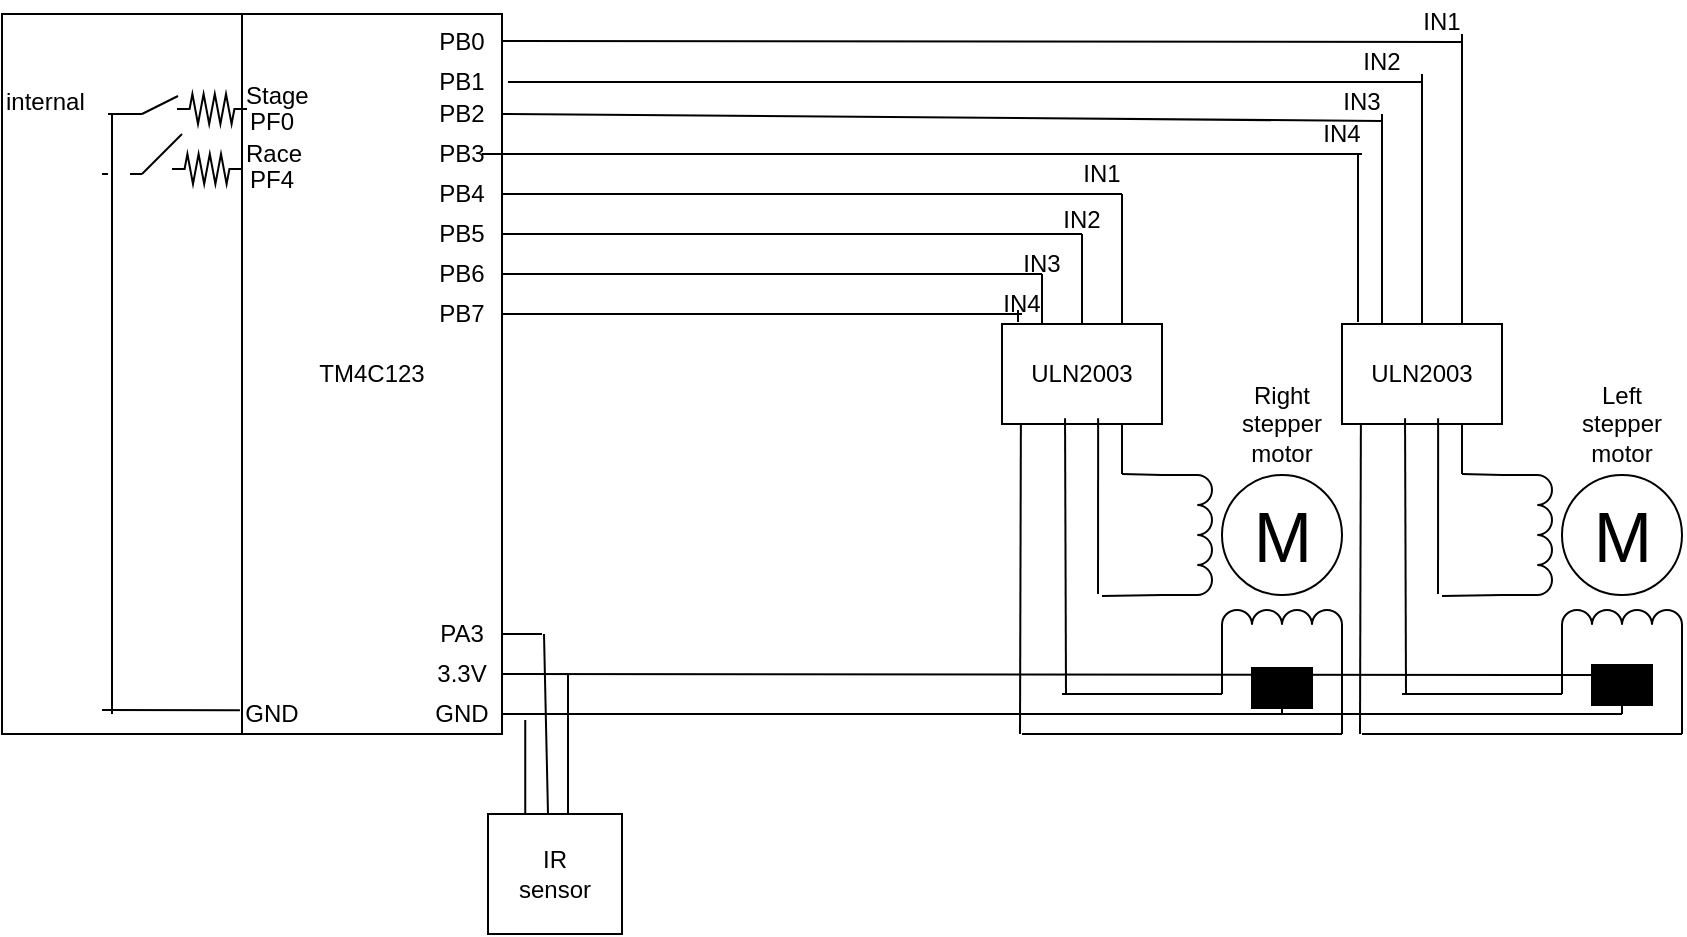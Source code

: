 <mxfile version="12.4.1" type="device" pages="1"><diagram id="o29RMYiCtUYOhv6MdNEa" name="Page-1"><mxGraphModel dx="868" dy="569" grid="1" gridSize="10" guides="1" tooltips="1" connect="1" arrows="1" fold="1" page="1" pageScale="1" pageWidth="850" pageHeight="1100" math="0" shadow="0"><root><mxCell id="0"/><mxCell id="1" parent="0"/><mxCell id="Y6CuXWAwBOsNfBK1pVzs-1" value="TM4C123" style="rounded=0;whiteSpace=wrap;html=1;" parent="1" vertex="1"><mxGeometry x="120" y="40" width="130" height="360" as="geometry"/></mxCell><mxCell id="Y6CuXWAwBOsNfBK1pVzs-2" value="PB2" style="text;html=1;strokeColor=none;fillColor=none;align=center;verticalAlign=middle;whiteSpace=wrap;rounded=0;" parent="1" vertex="1"><mxGeometry x="210" y="80" width="40" height="20" as="geometry"/></mxCell><mxCell id="Y6CuXWAwBOsNfBK1pVzs-3" value="PB3" style="text;html=1;strokeColor=none;fillColor=none;align=center;verticalAlign=middle;whiteSpace=wrap;rounded=0;" parent="1" vertex="1"><mxGeometry x="210" y="100" width="40" height="20" as="geometry"/></mxCell><mxCell id="Y6CuXWAwBOsNfBK1pVzs-5" value="PB4" style="text;html=1;strokeColor=none;fillColor=none;align=center;verticalAlign=middle;whiteSpace=wrap;rounded=0;" parent="1" vertex="1"><mxGeometry x="210" y="120" width="40" height="20" as="geometry"/></mxCell><mxCell id="Y6CuXWAwBOsNfBK1pVzs-7" value="PB5" style="text;html=1;strokeColor=none;fillColor=none;align=center;verticalAlign=middle;whiteSpace=wrap;rounded=0;" parent="1" vertex="1"><mxGeometry x="210" y="140" width="40" height="20" as="geometry"/></mxCell><mxCell id="Y6CuXWAwBOsNfBK1pVzs-9" value="PB6" style="text;html=1;strokeColor=none;fillColor=none;align=center;verticalAlign=middle;whiteSpace=wrap;rounded=0;" parent="1" vertex="1"><mxGeometry x="210" y="160" width="40" height="20" as="geometry"/></mxCell><mxCell id="Y6CuXWAwBOsNfBK1pVzs-11" value="PB7" style="text;html=1;strokeColor=none;fillColor=none;align=center;verticalAlign=middle;whiteSpace=wrap;rounded=0;" parent="1" vertex="1"><mxGeometry x="210" y="180" width="40" height="20" as="geometry"/></mxCell><mxCell id="Y6CuXWAwBOsNfBK1pVzs-37" value="" style="endArrow=none;html=1;exitX=0.75;exitY=1;exitDx=0;exitDy=0;" parent="1" edge="1" source="q-MMzDwfRwrEE_sv1jLv-83"><mxGeometry width="50" height="50" relative="1" as="geometry"><mxPoint x="690" y="90" as="sourcePoint"/><mxPoint x="250" y="90" as="targetPoint"/></mxGeometry></mxCell><mxCell id="Y6CuXWAwBOsNfBK1pVzs-42" value="" style="endArrow=none;html=1;" parent="1" edge="1" source="q-MMzDwfRwrEE_sv1jLv-85"><mxGeometry width="50" height="50" relative="1" as="geometry"><mxPoint x="240" y="110" as="sourcePoint"/><mxPoint x="680" y="110" as="targetPoint"/></mxGeometry></mxCell><mxCell id="Y6CuXWAwBOsNfBK1pVzs-43" value="" style="endArrow=none;html=1;entryX=1;entryY=0.5;entryDx=0;entryDy=0;" parent="1" target="Y6CuXWAwBOsNfBK1pVzs-5" edge="1"><mxGeometry width="50" height="50" relative="1" as="geometry"><mxPoint x="560" y="130" as="sourcePoint"/><mxPoint x="170" y="440" as="targetPoint"/></mxGeometry></mxCell><mxCell id="Y6CuXWAwBOsNfBK1pVzs-45" value="" style="endArrow=none;html=1;entryX=1;entryY=0.5;entryDx=0;entryDy=0;" parent="1" target="Y6CuXWAwBOsNfBK1pVzs-7" edge="1"><mxGeometry width="50" height="50" relative="1" as="geometry"><mxPoint x="540" y="150" as="sourcePoint"/><mxPoint x="170" y="580" as="targetPoint"/></mxGeometry></mxCell><mxCell id="Y6CuXWAwBOsNfBK1pVzs-46" value="" style="endArrow=none;html=1;entryX=1;entryY=0.5;entryDx=0;entryDy=0;" parent="1" target="Y6CuXWAwBOsNfBK1pVzs-9" edge="1"><mxGeometry width="50" height="50" relative="1" as="geometry"><mxPoint x="520" y="170" as="sourcePoint"/><mxPoint x="170" y="580" as="targetPoint"/></mxGeometry></mxCell><mxCell id="Y6CuXWAwBOsNfBK1pVzs-47" value="" style="endArrow=none;html=1;entryX=1;entryY=0.5;entryDx=0;entryDy=0;" parent="1" target="Y6CuXWAwBOsNfBK1pVzs-11" edge="1"><mxGeometry width="50" height="50" relative="1" as="geometry"><mxPoint x="510" y="190" as="sourcePoint"/><mxPoint x="170" y="580" as="targetPoint"/></mxGeometry></mxCell><mxCell id="Y6CuXWAwBOsNfBK1pVzs-57" value="PF0" style="text;html=1;strokeColor=none;fillColor=none;align=center;verticalAlign=middle;whiteSpace=wrap;rounded=0;" parent="1" vertex="1"><mxGeometry x="95" y="83.5" width="80" height="20" as="geometry"/></mxCell><mxCell id="Y6CuXWAwBOsNfBK1pVzs-63" value="3.3V" style="text;html=1;strokeColor=none;fillColor=none;align=center;verticalAlign=middle;whiteSpace=wrap;rounded=0;" parent="1" vertex="1"><mxGeometry x="210" y="360" width="40" height="20" as="geometry"/></mxCell><mxCell id="Y6CuXWAwBOsNfBK1pVzs-64" value="GND" style="text;html=1;strokeColor=none;fillColor=none;align=center;verticalAlign=middle;whiteSpace=wrap;rounded=0;" parent="1" vertex="1"><mxGeometry x="210" y="380" width="40" height="20" as="geometry"/></mxCell><mxCell id="Y6CuXWAwBOsNfBK1pVzs-65" value="" style="endArrow=none;html=1;entryX=1;entryY=0.5;entryDx=0;entryDy=0;" parent="1" target="Y6CuXWAwBOsNfBK1pVzs-64" edge="1"><mxGeometry width="50" height="50" relative="1" as="geometry"><mxPoint x="810" y="390" as="sourcePoint"/><mxPoint x="170" y="460" as="targetPoint"/></mxGeometry></mxCell><mxCell id="Y6CuXWAwBOsNfBK1pVzs-69" value="" style="endArrow=none;html=1;entryX=1;entryY=0.5;entryDx=0;entryDy=0;exitX=0.25;exitY=0;exitDx=0;exitDy=0;" parent="1" source="q-MMzDwfRwrEE_sv1jLv-50" target="Y6CuXWAwBOsNfBK1pVzs-63" edge="1"><mxGeometry width="50" height="50" relative="1" as="geometry"><mxPoint x="790" y="370" as="sourcePoint"/><mxPoint x="170" y="490" as="targetPoint"/></mxGeometry></mxCell><mxCell id="Y6CuXWAwBOsNfBK1pVzs-91" value="" style="rounded=0;whiteSpace=wrap;html=1;" parent="1" vertex="1"><mxGeometry y="40" width="120" height="360" as="geometry"/></mxCell><mxCell id="Y6CuXWAwBOsNfBK1pVzs-96" value="" style="endArrow=none;html=1;entryX=1;entryY=0.5;entryDx=0;entryDy=0;entryPerimeter=0;" parent="1" edge="1"><mxGeometry width="50" height="50" relative="1" as="geometry"><mxPoint x="55" y="390" as="sourcePoint"/><mxPoint x="55" y="130" as="targetPoint"/></mxGeometry></mxCell><mxCell id="Y6CuXWAwBOsNfBK1pVzs-97" value="" style="endArrow=none;html=1;entryX=1;entryY=0.5;entryDx=0;entryDy=0;entryPerimeter=0;" parent="1" edge="1"><mxGeometry width="50" height="50" relative="1" as="geometry"><mxPoint x="55" y="130" as="sourcePoint"/><mxPoint x="55" y="105" as="targetPoint"/></mxGeometry></mxCell><mxCell id="Y6CuXWAwBOsNfBK1pVzs-98" value="" style="endArrow=none;html=1;entryX=-0.008;entryY=0.967;entryDx=0;entryDy=0;entryPerimeter=0;" parent="1" target="Y6CuXWAwBOsNfBK1pVzs-1" edge="1"><mxGeometry width="50" height="50" relative="1" as="geometry"><mxPoint x="50" y="388" as="sourcePoint"/><mxPoint x="50" y="490" as="targetPoint"/></mxGeometry></mxCell><mxCell id="Y6CuXWAwBOsNfBK1pVzs-99" value="GND" style="text;html=1;strokeColor=none;fillColor=none;align=center;verticalAlign=middle;whiteSpace=wrap;rounded=0;" parent="1" vertex="1"><mxGeometry x="115" y="380" width="40" height="20" as="geometry"/></mxCell><mxCell id="Y6CuXWAwBOsNfBK1pVzs-107" value="" style="pointerEvents=1;verticalLabelPosition=bottom;shadow=0;dashed=0;align=center;fillColor=#ffffff;html=1;verticalAlign=top;strokeWidth=1;shape=mxgraph.electrical.resistors.resistor_2;direction=west;" parent="1" vertex="1"><mxGeometry x="87.5" y="80" width="35" height="15" as="geometry"/></mxCell><mxCell id="Y6CuXWAwBOsNfBK1pVzs-108" value="" style="endArrow=none;html=1;entryX=0.986;entryY=0.933;entryDx=0;entryDy=0;entryPerimeter=0;" parent="1" target="Y6CuXWAwBOsNfBK1pVzs-107" edge="1"><mxGeometry width="50" height="50" relative="1" as="geometry"><mxPoint x="70" y="90" as="sourcePoint"/><mxPoint x="30" y="180" as="targetPoint"/></mxGeometry></mxCell><mxCell id="Y6CuXWAwBOsNfBK1pVzs-111" value="" style="endArrow=none;html=1;entryX=1;entryY=0.5;entryDx=0;entryDy=0;entryPerimeter=0;" parent="1" edge="1"><mxGeometry width="50" height="50" relative="1" as="geometry"><mxPoint x="55" y="90" as="sourcePoint"/><mxPoint x="55" y="105" as="targetPoint"/></mxGeometry></mxCell><mxCell id="Y6CuXWAwBOsNfBK1pVzs-121" value="internal" style="text;html=1;resizable=0;points=[];autosize=1;align=left;verticalAlign=top;spacingTop=-4;" parent="1" vertex="1"><mxGeometry y="73.5" width="50" height="20" as="geometry"/></mxCell><mxCell id="Y6CuXWAwBOsNfBK1pVzs-137" value="" style="shape=image;html=1;verticalAlign=top;verticalLabelPosition=bottom;labelBackgroundColor=#ffffff;imageAspect=0;aspect=fixed;image=https://cdn4.iconfinder.com/data/icons/ionicons/512/icon-ios7-circle-filled-128.png" parent="1" vertex="1"><mxGeometry x="46" y="83.5" width="14" height="14" as="geometry"/></mxCell><mxCell id="Y6CuXWAwBOsNfBK1pVzs-169" value="" style="endArrow=none;html=1;" parent="1" edge="1"><mxGeometry width="50" height="50" relative="1" as="geometry"><mxPoint x="53" y="90" as="sourcePoint"/><mxPoint x="70" y="90" as="targetPoint"/></mxGeometry></mxCell><mxCell id="a8KjUs7TpCF2aSpTLbVi-3" value="Stage" style="text;html=1;resizable=0;points=[];autosize=1;align=left;verticalAlign=top;spacingTop=-4;" parent="1" vertex="1"><mxGeometry x="120" y="70.5" width="50" height="20" as="geometry"/></mxCell><mxCell id="a8KjUs7TpCF2aSpTLbVi-8" value="" style="endArrow=none;html=1;" parent="1" source="a8KjUs7TpCF2aSpTLbVi-15" edge="1"><mxGeometry width="50" height="50" relative="1" as="geometry"><mxPoint x="53" y="120" as="sourcePoint"/><mxPoint x="70" y="120" as="targetPoint"/></mxGeometry></mxCell><mxCell id="a8KjUs7TpCF2aSpTLbVi-9" value="" style="endArrow=none;html=1;entryX=0.857;entryY=1.667;entryDx=0;entryDy=0;entryPerimeter=0;" parent="1" target="a8KjUs7TpCF2aSpTLbVi-10" edge="1"><mxGeometry width="50" height="50" relative="1" as="geometry"><mxPoint x="70" y="120" as="sourcePoint"/><mxPoint x="80" y="110" as="targetPoint"/></mxGeometry></mxCell><mxCell id="a8KjUs7TpCF2aSpTLbVi-10" value="" style="pointerEvents=1;verticalLabelPosition=bottom;shadow=0;dashed=0;align=center;fillColor=#ffffff;html=1;verticalAlign=top;strokeWidth=1;shape=mxgraph.electrical.resistors.resistor_2;direction=west;" parent="1" vertex="1"><mxGeometry x="85" y="110" width="35" height="15" as="geometry"/></mxCell><mxCell id="a8KjUs7TpCF2aSpTLbVi-11" value="PF4" style="text;html=1;strokeColor=none;fillColor=none;align=center;verticalAlign=middle;whiteSpace=wrap;rounded=0;" parent="1" vertex="1"><mxGeometry x="95" y="112.5" width="80" height="20" as="geometry"/></mxCell><mxCell id="a8KjUs7TpCF2aSpTLbVi-14" value="Race" style="text;html=1;resizable=0;points=[];autosize=1;align=left;verticalAlign=top;spacingTop=-4;" parent="1" vertex="1"><mxGeometry x="120" y="100" width="40" height="20" as="geometry"/></mxCell><mxCell id="a8KjUs7TpCF2aSpTLbVi-15" value="" style="shape=image;html=1;verticalAlign=top;verticalLabelPosition=bottom;labelBackgroundColor=#ffffff;imageAspect=0;aspect=fixed;image=https://cdn4.iconfinder.com/data/icons/ionicons/512/icon-ios7-circle-filled-128.png" parent="1" vertex="1"><mxGeometry x="50" y="113" width="14" height="14" as="geometry"/></mxCell><mxCell id="a8KjUs7TpCF2aSpTLbVi-16" value="" style="endArrow=none;html=1;" parent="1" target="a8KjUs7TpCF2aSpTLbVi-15" edge="1"><mxGeometry width="50" height="50" relative="1" as="geometry"><mxPoint x="53" y="120" as="sourcePoint"/><mxPoint x="70" y="120" as="targetPoint"/></mxGeometry></mxCell><mxCell id="a8KjUs7TpCF2aSpTLbVi-17" value="PB1" style="text;html=1;strokeColor=none;fillColor=none;align=center;verticalAlign=middle;whiteSpace=wrap;rounded=0;" parent="1" vertex="1"><mxGeometry x="210" y="63.5" width="40" height="20" as="geometry"/></mxCell><mxCell id="a8KjUs7TpCF2aSpTLbVi-18" value="PB0" style="text;html=1;strokeColor=none;fillColor=none;align=center;verticalAlign=middle;whiteSpace=wrap;rounded=0;" parent="1" vertex="1"><mxGeometry x="210" y="43.5" width="40" height="20" as="geometry"/></mxCell><mxCell id="a8KjUs7TpCF2aSpTLbVi-34" value="" style="endArrow=none;html=1;entryX=1.075;entryY=-0.3;entryDx=0;entryDy=0;entryPerimeter=0;" parent="1" target="Y6CuXWAwBOsNfBK1pVzs-2" edge="1"><mxGeometry width="50" height="50" relative="1" as="geometry"><mxPoint x="710" y="74" as="sourcePoint"/><mxPoint x="260" y="95" as="targetPoint"/></mxGeometry></mxCell><mxCell id="a8KjUs7TpCF2aSpTLbVi-35" value="" style="endArrow=none;html=1;entryX=1;entryY=0.5;entryDx=0;entryDy=0;" parent="1" target="a8KjUs7TpCF2aSpTLbVi-18" edge="1"><mxGeometry width="50" height="50" relative="1" as="geometry"><mxPoint x="730" y="54" as="sourcePoint"/><mxPoint x="263" y="84" as="targetPoint"/></mxGeometry></mxCell><mxCell id="wnAa3aUYtqZn4ynYhuG6-55" value="&lt;div&gt;IR&lt;/div&gt;&lt;div&gt;sensor&lt;br&gt;&lt;/div&gt;" style="rounded=0;whiteSpace=wrap;html=1;" parent="1" vertex="1"><mxGeometry x="243" y="440" width="67" height="60" as="geometry"/></mxCell><mxCell id="wnAa3aUYtqZn4ynYhuG6-56" value="PA3" style="text;html=1;strokeColor=none;fillColor=none;align=center;verticalAlign=middle;whiteSpace=wrap;rounded=0;" parent="1" vertex="1"><mxGeometry x="210" y="340" width="40" height="20" as="geometry"/></mxCell><mxCell id="wnAa3aUYtqZn4ynYhuG6-59" value="" style="endArrow=none;html=1;" parent="1" edge="1"><mxGeometry width="50" height="50" relative="1" as="geometry"><mxPoint x="283" y="370" as="sourcePoint"/><mxPoint x="283" y="440" as="targetPoint"/></mxGeometry></mxCell><mxCell id="wnAa3aUYtqZn4ynYhuG6-60" value="" style="endArrow=none;html=1;entryX=0.278;entryY=0.006;entryDx=0;entryDy=0;entryPerimeter=0;exitX=0.545;exitY=0.5;exitDx=0;exitDy=0;exitPerimeter=0;" parent="1" source="wnAa3aUYtqZn4ynYhuG6-63" edge="1" target="wnAa3aUYtqZn4ynYhuG6-55"><mxGeometry width="50" height="50" relative="1" as="geometry"><mxPoint x="260" y="390" as="sourcePoint"/><mxPoint x="261" y="438" as="targetPoint"/></mxGeometry></mxCell><mxCell id="wnAa3aUYtqZn4ynYhuG6-61" value="" style="shape=image;html=1;verticalAlign=top;verticalLabelPosition=bottom;labelBackgroundColor=#ffffff;imageAspect=0;aspect=fixed;image=https://cdn4.iconfinder.com/data/icons/ionicons/512/icon-ios7-circle-filled-128.png" parent="1" vertex="1"><mxGeometry x="279" y="363" width="14" height="14" as="geometry"/></mxCell><mxCell id="wnAa3aUYtqZn4ynYhuG6-62" value="" style="endArrow=none;html=1;" parent="1" target="wnAa3aUYtqZn4ynYhuG6-61" edge="1"><mxGeometry width="50" height="50" relative="1" as="geometry"><mxPoint x="283" y="370" as="sourcePoint"/><mxPoint x="283" y="440" as="targetPoint"/></mxGeometry></mxCell><mxCell id="wnAa3aUYtqZn4ynYhuG6-63" value="" style="shape=image;html=1;verticalAlign=top;verticalLabelPosition=bottom;labelBackgroundColor=#ffffff;imageAspect=0;aspect=fixed;image=https://cdn4.iconfinder.com/data/icons/ionicons/512/icon-ios7-circle-filled-128.png" parent="1" vertex="1"><mxGeometry x="254" y="386" width="14" height="14" as="geometry"/></mxCell><mxCell id="wnAa3aUYtqZn4ynYhuG6-65" value="" style="endArrow=none;html=1;" parent="1" edge="1"><mxGeometry width="50" height="50" relative="1" as="geometry"><mxPoint x="271" y="350" as="sourcePoint"/><mxPoint x="273" y="440" as="targetPoint"/></mxGeometry></mxCell><mxCell id="wnAa3aUYtqZn4ynYhuG6-66" value="" style="endArrow=none;html=1;exitX=1;exitY=0.5;exitDx=0;exitDy=0;" parent="1" source="wnAa3aUYtqZn4ynYhuG6-56" edge="1"><mxGeometry width="50" height="50" relative="1" as="geometry"><mxPoint x="40" y="540" as="sourcePoint"/><mxPoint x="270" y="350" as="targetPoint"/></mxGeometry></mxCell><mxCell id="q-MMzDwfRwrEE_sv1jLv-1" value="M" style="verticalLabelPosition=middle;shadow=0;dashed=0;align=center;html=1;verticalAlign=middle;strokeWidth=1;shape=ellipse;aspect=fixed;fontSize=35;" vertex="1" parent="1"><mxGeometry x="610" y="270.5" width="60" height="60" as="geometry"/></mxCell><mxCell id="q-MMzDwfRwrEE_sv1jLv-3" value="" style="pointerEvents=1;verticalLabelPosition=bottom;shadow=0;dashed=0;align=center;html=1;verticalAlign=top;shape=mxgraph.electrical.inductors.inductor;" vertex="1" parent="1"><mxGeometry x="610" y="338" width="60" height="25" as="geometry"/></mxCell><mxCell id="q-MMzDwfRwrEE_sv1jLv-4" value="" style="pointerEvents=1;verticalLabelPosition=bottom;shadow=0;dashed=0;align=center;html=1;verticalAlign=top;shape=mxgraph.electrical.inductors.inductor;direction=south;" vertex="1" parent="1"><mxGeometry x="580" y="270.5" width="25" height="60" as="geometry"/></mxCell><mxCell id="q-MMzDwfRwrEE_sv1jLv-8" value="ULN2003" style="rounded=0;whiteSpace=wrap;html=1;" vertex="1" parent="1"><mxGeometry x="500" y="195" width="80" height="50" as="geometry"/></mxCell><mxCell id="q-MMzDwfRwrEE_sv1jLv-10" value="" style="endArrow=none;html=1;entryX=0;entryY=1;entryDx=0;entryDy=0;entryPerimeter=0;" edge="1" parent="1" target="q-MMzDwfRwrEE_sv1jLv-4"><mxGeometry width="50" height="50" relative="1" as="geometry"><mxPoint x="560" y="270" as="sourcePoint"/><mxPoint x="30" y="520" as="targetPoint"/></mxGeometry></mxCell><mxCell id="q-MMzDwfRwrEE_sv1jLv-13" value="" style="endArrow=none;html=1;entryX=0.75;entryY=1;entryDx=0;entryDy=0;" edge="1" parent="1" target="q-MMzDwfRwrEE_sv1jLv-8"><mxGeometry width="50" height="50" relative="1" as="geometry"><mxPoint x="560" y="270" as="sourcePoint"/><mxPoint x="30" y="520" as="targetPoint"/></mxGeometry></mxCell><mxCell id="q-MMzDwfRwrEE_sv1jLv-14" value="" style="endArrow=none;html=1;exitX=0.25;exitY=0;exitDx=0;exitDy=0;" edge="1" parent="1" source="q-MMzDwfRwrEE_sv1jLv-8"><mxGeometry width="50" height="50" relative="1" as="geometry"><mxPoint x="-20" y="570" as="sourcePoint"/><mxPoint x="520" y="170" as="targetPoint"/></mxGeometry></mxCell><mxCell id="q-MMzDwfRwrEE_sv1jLv-15" value="" style="endArrow=none;html=1;exitX=0.5;exitY=0;exitDx=0;exitDy=0;" edge="1" parent="1" source="q-MMzDwfRwrEE_sv1jLv-8"><mxGeometry width="50" height="50" relative="1" as="geometry"><mxPoint x="540" y="189" as="sourcePoint"/><mxPoint x="540" y="150" as="targetPoint"/></mxGeometry></mxCell><mxCell id="q-MMzDwfRwrEE_sv1jLv-16" value="" style="endArrow=none;html=1;exitX=0.75;exitY=0;exitDx=0;exitDy=0;" edge="1" parent="1" source="q-MMzDwfRwrEE_sv1jLv-8"><mxGeometry width="50" height="50" relative="1" as="geometry"><mxPoint x="-20" y="570" as="sourcePoint"/><mxPoint x="560" y="130" as="targetPoint"/></mxGeometry></mxCell><mxCell id="q-MMzDwfRwrEE_sv1jLv-17" value="" style="endArrow=none;html=1;entryX=0.1;entryY=-0.14;entryDx=0;entryDy=0;entryPerimeter=0;" edge="1" parent="1" target="q-MMzDwfRwrEE_sv1jLv-8"><mxGeometry width="50" height="50" relative="1" as="geometry"><mxPoint x="508" y="194" as="sourcePoint"/><mxPoint x="30" y="520" as="targetPoint"/></mxGeometry></mxCell><mxCell id="q-MMzDwfRwrEE_sv1jLv-18" value="" style="endArrow=none;html=1;entryX=0.601;entryY=0.942;entryDx=0;entryDy=0;entryPerimeter=0;" edge="1" parent="1" target="q-MMzDwfRwrEE_sv1jLv-8"><mxGeometry width="50" height="50" relative="1" as="geometry"><mxPoint x="548" y="330" as="sourcePoint"/><mxPoint x="230" y="520" as="targetPoint"/></mxGeometry></mxCell><mxCell id="q-MMzDwfRwrEE_sv1jLv-19" value="" style="endArrow=none;html=1;entryX=0.394;entryY=0.942;entryDx=0;entryDy=0;entryPerimeter=0;" edge="1" parent="1" target="q-MMzDwfRwrEE_sv1jLv-8"><mxGeometry width="50" height="50" relative="1" as="geometry"><mxPoint x="532" y="380" as="sourcePoint"/><mxPoint x="230" y="520" as="targetPoint"/></mxGeometry></mxCell><mxCell id="q-MMzDwfRwrEE_sv1jLv-20" value="" style="endArrow=none;html=1;entryX=1;entryY=1;entryDx=0;entryDy=0;entryPerimeter=0;" edge="1" parent="1" target="q-MMzDwfRwrEE_sv1jLv-4"><mxGeometry width="50" height="50" relative="1" as="geometry"><mxPoint x="550" y="331" as="sourcePoint"/><mxPoint x="230" y="520" as="targetPoint"/></mxGeometry></mxCell><mxCell id="q-MMzDwfRwrEE_sv1jLv-21" value="" style="endArrow=none;html=1;entryX=0;entryY=1;entryDx=0;entryDy=0;entryPerimeter=0;" edge="1" parent="1" target="q-MMzDwfRwrEE_sv1jLv-3"><mxGeometry width="50" height="50" relative="1" as="geometry"><mxPoint x="610" y="380" as="sourcePoint"/><mxPoint x="230" y="520" as="targetPoint"/></mxGeometry></mxCell><mxCell id="q-MMzDwfRwrEE_sv1jLv-22" value="" style="endArrow=none;html=1;" edge="1" parent="1"><mxGeometry width="50" height="50" relative="1" as="geometry"><mxPoint x="530" y="380" as="sourcePoint"/><mxPoint x="610" y="380" as="targetPoint"/></mxGeometry></mxCell><mxCell id="q-MMzDwfRwrEE_sv1jLv-23" value="" style="endArrow=none;html=1;entryX=0.118;entryY=0.997;entryDx=0;entryDy=0;entryPerimeter=0;" edge="1" parent="1" target="q-MMzDwfRwrEE_sv1jLv-8"><mxGeometry width="50" height="50" relative="1" as="geometry"><mxPoint x="509" y="400" as="sourcePoint"/><mxPoint x="230" y="520" as="targetPoint"/></mxGeometry></mxCell><mxCell id="q-MMzDwfRwrEE_sv1jLv-24" value="" style="endArrow=none;html=1;" edge="1" parent="1"><mxGeometry width="50" height="50" relative="1" as="geometry"><mxPoint x="510" y="400" as="sourcePoint"/><mxPoint x="670" y="400" as="targetPoint"/></mxGeometry></mxCell><mxCell id="q-MMzDwfRwrEE_sv1jLv-25" value="" style="endArrow=none;html=1;entryX=1;entryY=0.8;entryDx=0;entryDy=0;entryPerimeter=0;" edge="1" parent="1" target="q-MMzDwfRwrEE_sv1jLv-3"><mxGeometry width="50" height="50" relative="1" as="geometry"><mxPoint x="670" y="400" as="sourcePoint"/><mxPoint x="660.0" y="358" as="targetPoint"/></mxGeometry></mxCell><mxCell id="q-MMzDwfRwrEE_sv1jLv-32" value="M" style="verticalLabelPosition=middle;shadow=0;dashed=0;align=center;html=1;verticalAlign=middle;strokeWidth=1;shape=ellipse;aspect=fixed;fontSize=35;" vertex="1" parent="1"><mxGeometry x="780" y="270.5" width="60" height="60" as="geometry"/></mxCell><mxCell id="q-MMzDwfRwrEE_sv1jLv-33" value="" style="pointerEvents=1;verticalLabelPosition=bottom;shadow=0;dashed=0;align=center;html=1;verticalAlign=top;shape=mxgraph.electrical.inductors.inductor;" vertex="1" parent="1"><mxGeometry x="780" y="338" width="60" height="25" as="geometry"/></mxCell><mxCell id="q-MMzDwfRwrEE_sv1jLv-34" value="" style="pointerEvents=1;verticalLabelPosition=bottom;shadow=0;dashed=0;align=center;html=1;verticalAlign=top;shape=mxgraph.electrical.inductors.inductor;direction=south;" vertex="1" parent="1"><mxGeometry x="750" y="270.5" width="25" height="60" as="geometry"/></mxCell><mxCell id="q-MMzDwfRwrEE_sv1jLv-35" value="ULN2003" style="rounded=0;whiteSpace=wrap;html=1;" vertex="1" parent="1"><mxGeometry x="670" y="195" width="80" height="50" as="geometry"/></mxCell><mxCell id="q-MMzDwfRwrEE_sv1jLv-36" value="" style="endArrow=none;html=1;entryX=0;entryY=1;entryDx=0;entryDy=0;entryPerimeter=0;" edge="1" parent="1" target="q-MMzDwfRwrEE_sv1jLv-34"><mxGeometry width="50" height="50" relative="1" as="geometry"><mxPoint x="730.0" y="270" as="sourcePoint"/><mxPoint x="200" y="520" as="targetPoint"/></mxGeometry></mxCell><mxCell id="q-MMzDwfRwrEE_sv1jLv-37" value="" style="endArrow=none;html=1;entryX=0.75;entryY=1;entryDx=0;entryDy=0;" edge="1" parent="1" target="q-MMzDwfRwrEE_sv1jLv-35"><mxGeometry width="50" height="50" relative="1" as="geometry"><mxPoint x="730.0" y="270" as="sourcePoint"/><mxPoint x="200" y="520" as="targetPoint"/></mxGeometry></mxCell><mxCell id="q-MMzDwfRwrEE_sv1jLv-38" value="" style="endArrow=none;html=1;exitX=0.25;exitY=0;exitDx=0;exitDy=0;exitPerimeter=0;" edge="1" parent="1" source="q-MMzDwfRwrEE_sv1jLv-35"><mxGeometry width="50" height="50" relative="1" as="geometry"><mxPoint x="150" y="570" as="sourcePoint"/><mxPoint x="690" y="90" as="targetPoint"/></mxGeometry></mxCell><mxCell id="q-MMzDwfRwrEE_sv1jLv-39" value="" style="endArrow=none;html=1;exitX=0.5;exitY=0;exitDx=0;exitDy=0;" edge="1" parent="1" source="q-MMzDwfRwrEE_sv1jLv-35"><mxGeometry width="50" height="50" relative="1" as="geometry"><mxPoint x="710" y="189" as="sourcePoint"/><mxPoint x="710" y="70" as="targetPoint"/></mxGeometry></mxCell><mxCell id="q-MMzDwfRwrEE_sv1jLv-40" value="" style="endArrow=none;html=1;exitX=0.75;exitY=0;exitDx=0;exitDy=0;" edge="1" parent="1" source="q-MMzDwfRwrEE_sv1jLv-35"><mxGeometry width="50" height="50" relative="1" as="geometry"><mxPoint x="150" y="570" as="sourcePoint"/><mxPoint x="730" y="50" as="targetPoint"/></mxGeometry></mxCell><mxCell id="q-MMzDwfRwrEE_sv1jLv-41" value="" style="endArrow=none;html=1;" edge="1" parent="1"><mxGeometry width="50" height="50" relative="1" as="geometry"><mxPoint x="678" y="194" as="sourcePoint"/><mxPoint x="678" y="110" as="targetPoint"/></mxGeometry></mxCell><mxCell id="q-MMzDwfRwrEE_sv1jLv-42" value="" style="endArrow=none;html=1;entryX=0.601;entryY=0.942;entryDx=0;entryDy=0;entryPerimeter=0;" edge="1" parent="1" target="q-MMzDwfRwrEE_sv1jLv-35"><mxGeometry width="50" height="50" relative="1" as="geometry"><mxPoint x="718" y="330" as="sourcePoint"/><mxPoint x="400" y="520" as="targetPoint"/></mxGeometry></mxCell><mxCell id="q-MMzDwfRwrEE_sv1jLv-43" value="" style="endArrow=none;html=1;entryX=0.394;entryY=0.942;entryDx=0;entryDy=0;entryPerimeter=0;" edge="1" parent="1" target="q-MMzDwfRwrEE_sv1jLv-35"><mxGeometry width="50" height="50" relative="1" as="geometry"><mxPoint x="702" y="380.0" as="sourcePoint"/><mxPoint x="400" y="520" as="targetPoint"/></mxGeometry></mxCell><mxCell id="q-MMzDwfRwrEE_sv1jLv-44" value="" style="endArrow=none;html=1;entryX=1;entryY=1;entryDx=0;entryDy=0;entryPerimeter=0;" edge="1" parent="1" target="q-MMzDwfRwrEE_sv1jLv-34"><mxGeometry width="50" height="50" relative="1" as="geometry"><mxPoint x="720.0" y="331.0" as="sourcePoint"/><mxPoint x="400" y="520" as="targetPoint"/></mxGeometry></mxCell><mxCell id="q-MMzDwfRwrEE_sv1jLv-45" value="" style="endArrow=none;html=1;entryX=0;entryY=1;entryDx=0;entryDy=0;entryPerimeter=0;" edge="1" parent="1" target="q-MMzDwfRwrEE_sv1jLv-33"><mxGeometry width="50" height="50" relative="1" as="geometry"><mxPoint x="780.0" y="380.0" as="sourcePoint"/><mxPoint x="400" y="520" as="targetPoint"/></mxGeometry></mxCell><mxCell id="q-MMzDwfRwrEE_sv1jLv-46" value="" style="endArrow=none;html=1;" edge="1" parent="1"><mxGeometry width="50" height="50" relative="1" as="geometry"><mxPoint x="700.0" y="380.0" as="sourcePoint"/><mxPoint x="780.0" y="380.0" as="targetPoint"/></mxGeometry></mxCell><mxCell id="q-MMzDwfRwrEE_sv1jLv-47" value="" style="endArrow=none;html=1;entryX=0.118;entryY=0.997;entryDx=0;entryDy=0;entryPerimeter=0;" edge="1" parent="1" target="q-MMzDwfRwrEE_sv1jLv-35"><mxGeometry width="50" height="50" relative="1" as="geometry"><mxPoint x="679" y="400.0" as="sourcePoint"/><mxPoint x="400" y="520" as="targetPoint"/></mxGeometry></mxCell><mxCell id="q-MMzDwfRwrEE_sv1jLv-48" value="" style="endArrow=none;html=1;" edge="1" parent="1"><mxGeometry width="50" height="50" relative="1" as="geometry"><mxPoint x="680" y="400.0" as="sourcePoint"/><mxPoint x="840.0" y="400.0" as="targetPoint"/></mxGeometry></mxCell><mxCell id="q-MMzDwfRwrEE_sv1jLv-49" value="" style="endArrow=none;html=1;entryX=1;entryY=1;entryDx=0;entryDy=0;entryPerimeter=0;" edge="1" parent="1" target="q-MMzDwfRwrEE_sv1jLv-33"><mxGeometry width="50" height="50" relative="1" as="geometry"><mxPoint x="840.0" y="400.0" as="sourcePoint"/><mxPoint x="400" y="520" as="targetPoint"/></mxGeometry></mxCell><mxCell id="q-MMzDwfRwrEE_sv1jLv-50" value="" style="rounded=0;whiteSpace=wrap;html=1;strokeWidth=11;" vertex="1" parent="1"><mxGeometry x="800" y="370.5" width="20" height="10" as="geometry"/></mxCell><mxCell id="q-MMzDwfRwrEE_sv1jLv-52" value="" style="rounded=0;whiteSpace=wrap;html=1;strokeWidth=11;" vertex="1" parent="1"><mxGeometry x="630" y="372" width="20" height="10" as="geometry"/></mxCell><mxCell id="q-MMzDwfRwrEE_sv1jLv-53" value="" style="endArrow=none;html=1;exitX=0.5;exitY=0;exitDx=0;exitDy=0;" edge="1" parent="1" source="q-MMzDwfRwrEE_sv1jLv-52"><mxGeometry width="50" height="50" relative="1" as="geometry"><mxPoint x="120" y="570" as="sourcePoint"/><mxPoint x="640" y="390" as="targetPoint"/></mxGeometry></mxCell><mxCell id="q-MMzDwfRwrEE_sv1jLv-54" value="" style="endArrow=none;html=1;" edge="1" parent="1"><mxGeometry width="50" height="50" relative="1" as="geometry"><mxPoint x="810" y="390" as="sourcePoint"/><mxPoint x="810" y="376" as="targetPoint"/></mxGeometry></mxCell><mxCell id="q-MMzDwfRwrEE_sv1jLv-55" value="&lt;div&gt;Left&lt;/div&gt;&lt;div&gt;stepper&lt;/div&gt;&lt;div&gt;motor&lt;br&gt;&lt;/div&gt;" style="text;html=1;strokeColor=none;fillColor=none;align=center;verticalAlign=middle;whiteSpace=wrap;rounded=0;" vertex="1" parent="1"><mxGeometry x="790" y="235" width="40" height="20" as="geometry"/></mxCell><mxCell id="q-MMzDwfRwrEE_sv1jLv-56" value="&lt;div&gt;Right&lt;br&gt;&lt;/div&gt;&lt;div&gt;stepper&lt;/div&gt;&lt;div&gt;motor&lt;br&gt;&lt;/div&gt;" style="text;html=1;strokeColor=none;fillColor=none;align=center;verticalAlign=middle;whiteSpace=wrap;rounded=0;" vertex="1" parent="1"><mxGeometry x="620" y="235" width="40" height="20" as="geometry"/></mxCell><mxCell id="q-MMzDwfRwrEE_sv1jLv-64" value="IN2" style="text;html=1;strokeColor=none;fillColor=none;align=center;verticalAlign=middle;whiteSpace=wrap;rounded=0;" vertex="1" parent="1"><mxGeometry x="520" y="132.5" width="40" height="20" as="geometry"/></mxCell><mxCell id="q-MMzDwfRwrEE_sv1jLv-65" value="IN3" style="text;html=1;strokeColor=none;fillColor=none;align=center;verticalAlign=middle;whiteSpace=wrap;rounded=0;" vertex="1" parent="1"><mxGeometry x="500" y="155" width="40" height="20" as="geometry"/></mxCell><mxCell id="q-MMzDwfRwrEE_sv1jLv-62" value="IN1" style="text;html=1;strokeColor=none;fillColor=none;align=center;verticalAlign=middle;whiteSpace=wrap;rounded=0;" vertex="1" parent="1"><mxGeometry x="530" y="110" width="40" height="20" as="geometry"/></mxCell><mxCell id="q-MMzDwfRwrEE_sv1jLv-72" value="IN4" style="text;html=1;strokeColor=none;fillColor=none;align=center;verticalAlign=middle;whiteSpace=wrap;rounded=0;" vertex="1" parent="1"><mxGeometry x="490" y="175" width="40" height="20" as="geometry"/></mxCell><mxCell id="q-MMzDwfRwrEE_sv1jLv-74" value="IN1" style="text;html=1;strokeColor=none;fillColor=none;align=center;verticalAlign=middle;whiteSpace=wrap;rounded=0;" vertex="1" parent="1"><mxGeometry x="700" y="33.5" width="40" height="20" as="geometry"/></mxCell><mxCell id="q-MMzDwfRwrEE_sv1jLv-76" value="IN2" style="text;html=1;strokeColor=none;fillColor=none;align=center;verticalAlign=middle;whiteSpace=wrap;rounded=0;" vertex="1" parent="1"><mxGeometry x="670" y="53.5" width="40" height="20" as="geometry"/></mxCell><mxCell id="q-MMzDwfRwrEE_sv1jLv-83" value="IN3" style="text;html=1;strokeColor=none;fillColor=none;align=center;verticalAlign=middle;whiteSpace=wrap;rounded=0;" vertex="1" parent="1"><mxGeometry x="660" y="73.5" width="40" height="20" as="geometry"/></mxCell><mxCell id="q-MMzDwfRwrEE_sv1jLv-85" value="IN4" style="text;html=1;strokeColor=none;fillColor=none;align=center;verticalAlign=middle;whiteSpace=wrap;rounded=0;" vertex="1" parent="1"><mxGeometry x="650" y="90" width="40" height="20" as="geometry"/></mxCell><mxCell id="q-MMzDwfRwrEE_sv1jLv-86" value="" style="endArrow=none;html=1;entryX=0.75;entryY=1;entryDx=0;entryDy=0;" edge="1" parent="1" target="q-MMzDwfRwrEE_sv1jLv-85"><mxGeometry width="50" height="50" relative="1" as="geometry"><mxPoint x="240" y="110" as="sourcePoint"/><mxPoint x="680" y="110" as="targetPoint"/></mxGeometry></mxCell></root></mxGraphModel></diagram></mxfile>